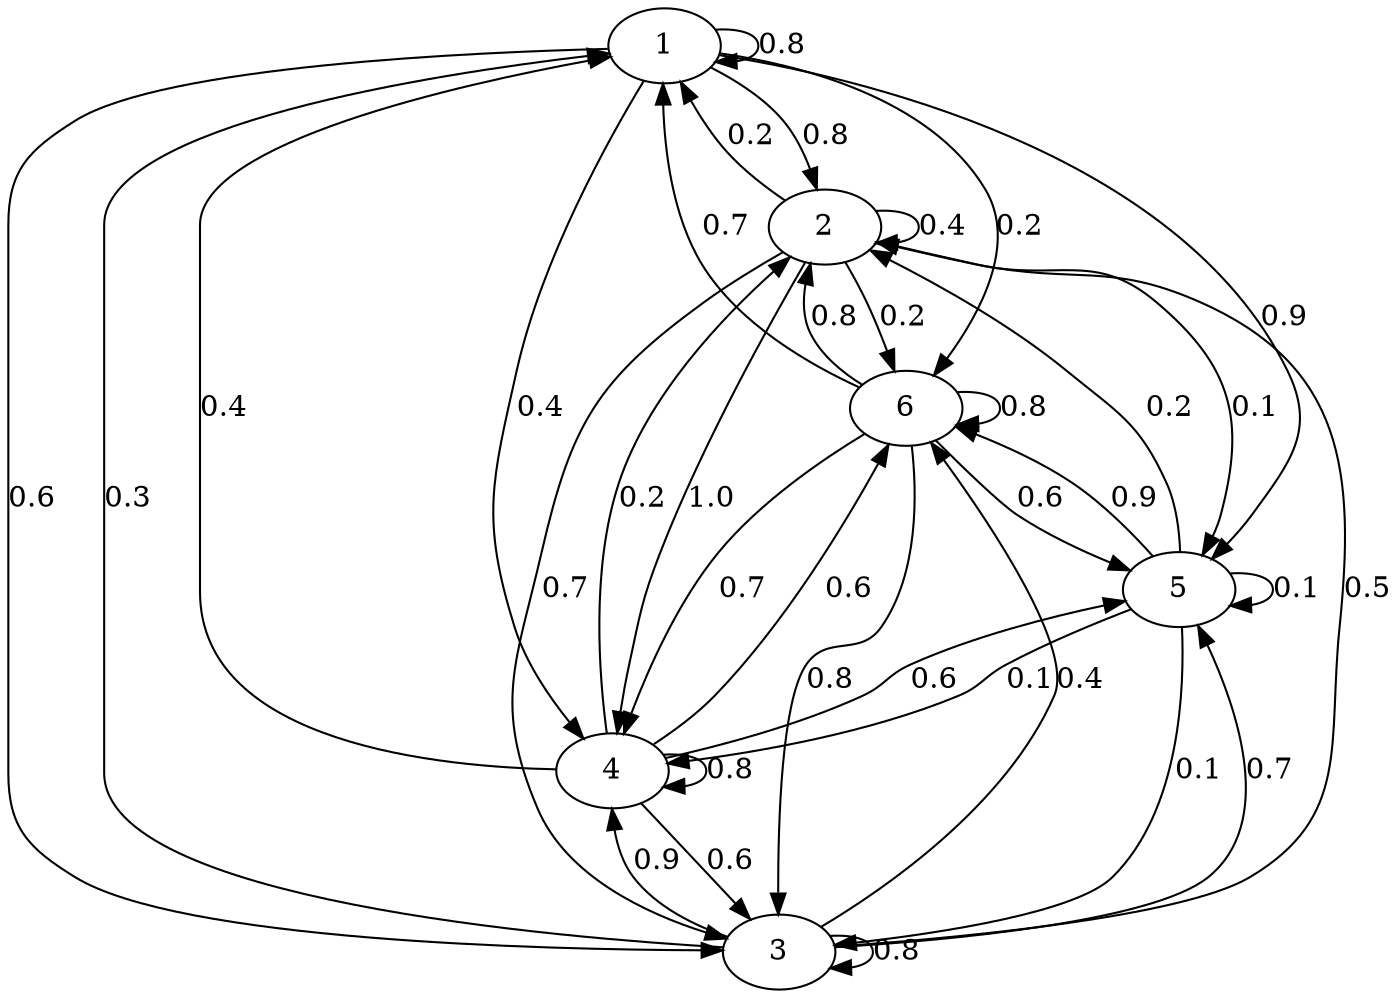 digraph "/Users/mykhailom/Projects/binary-relations/src/../output/lab6/var18-relation-r1.gv" {
	1
	2
	3
	4
	5
	6
	1 -> 1 [label=0.8]
	1 -> 2 [label=0.8]
	1 -> 3 [label=0.6]
	1 -> 4 [label=0.4]
	1 -> 5 [label=0.9]
	1 -> 6 [label=0.2]
	2 -> 1 [label=0.2]
	2 -> 2 [label=0.4]
	2 -> 3 [label=0.7]
	2 -> 4 [label=1.0]
	2 -> 5 [label=0.1]
	2 -> 6 [label=0.2]
	3 -> 1 [label=0.3]
	3 -> 2 [label=0.5]
	3 -> 3 [label=0.8]
	3 -> 4 [label=0.9]
	3 -> 5 [label=0.7]
	3 -> 6 [label=0.4]
	4 -> 1 [label=0.4]
	4 -> 2 [label=0.2]
	4 -> 3 [label=0.6]
	4 -> 4 [label=0.8]
	4 -> 5 [label=0.6]
	4 -> 6 [label=0.6]
	5 -> 2 [label=0.2]
	5 -> 3 [label=0.1]
	5 -> 4 [label=0.1]
	5 -> 5 [label=0.1]
	5 -> 6 [label=0.9]
	6 -> 1 [label=0.7]
	6 -> 2 [label=0.8]
	6 -> 3 [label=0.8]
	6 -> 4 [label=0.7]
	6 -> 5 [label=0.6]
	6 -> 6 [label=0.8]
}
